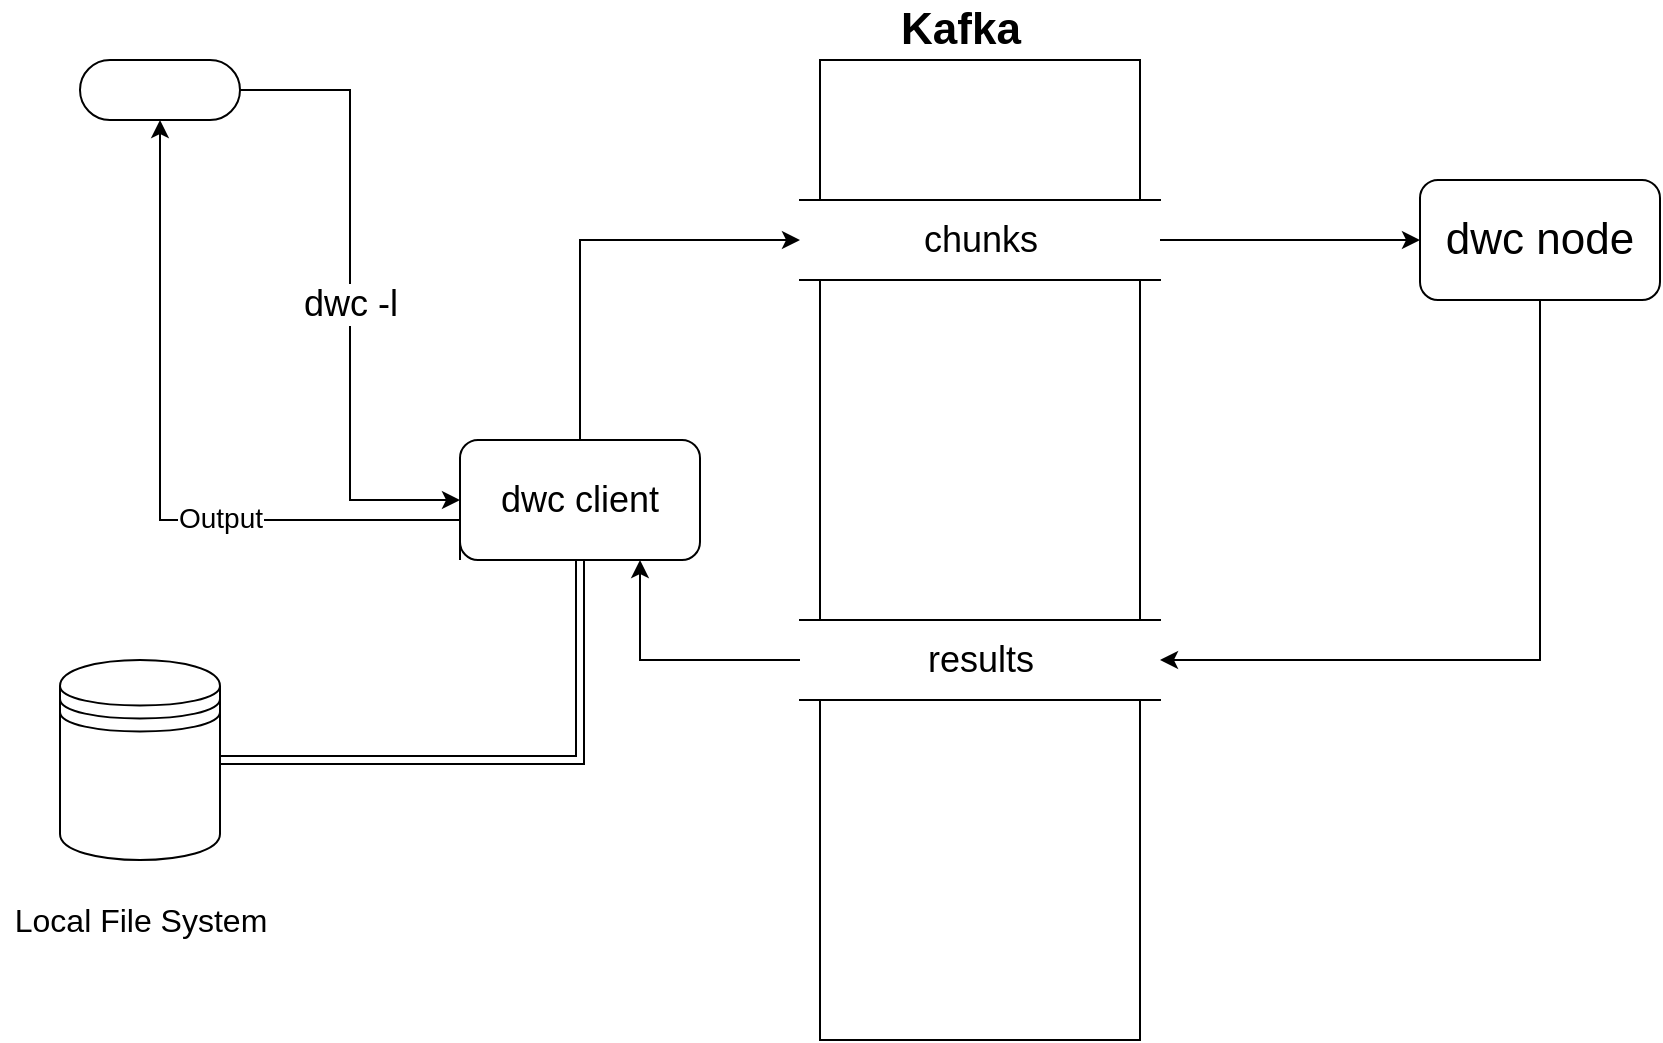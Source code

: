 <mxfile>
    <diagram id="teJagjX-qPR4x_GzqZc9" name="Page-1">
        <mxGraphModel dx="2010" dy="1126" grid="1" gridSize="10" guides="1" tooltips="1" connect="1" arrows="1" fold="1" page="1" pageScale="1" pageWidth="827" pageHeight="1169" math="0" shadow="0">
            <root>
                <mxCell id="0"/>
                <mxCell id="1" parent="0"/>
                <mxCell id="17" style="edgeStyle=orthogonalEdgeStyle;rounded=0;orthogonalLoop=1;jettySize=auto;html=1;entryX=0;entryY=0.5;entryDx=0;entryDy=0;fontSize=18;" edge="1" parent="1" source="2" target="16">
                    <mxGeometry relative="1" as="geometry">
                        <Array as="points">
                            <mxPoint x="300" y="170"/>
                        </Array>
                    </mxGeometry>
                </mxCell>
                <mxCell id="18" style="edgeStyle=orthogonalEdgeStyle;rounded=0;orthogonalLoop=1;jettySize=auto;html=1;entryX=1;entryY=0.5;entryDx=0;entryDy=0;fontSize=18;shape=link;" edge="1" parent="1" source="2" target="3">
                    <mxGeometry relative="1" as="geometry">
                        <Array as="points">
                            <mxPoint x="300" y="430"/>
                        </Array>
                    </mxGeometry>
                </mxCell>
                <mxCell id="24" style="edgeStyle=orthogonalEdgeStyle;rounded=0;orthogonalLoop=1;jettySize=auto;html=1;exitX=0;exitY=1;exitDx=0;exitDy=0;entryX=0.5;entryY=0.5;entryDx=0;entryDy=15;entryPerimeter=0;fontSize=22;" edge="1" parent="1" source="2" target="9">
                    <mxGeometry relative="1" as="geometry">
                        <Array as="points">
                            <mxPoint x="240" y="310"/>
                            <mxPoint x="90" y="310"/>
                        </Array>
                    </mxGeometry>
                </mxCell>
                <mxCell id="25" value="Output" style="edgeLabel;html=1;align=center;verticalAlign=middle;resizable=0;points=[];fontSize=14;" vertex="1" connectable="0" parent="24">
                    <mxGeometry x="-0.243" y="-1" relative="1" as="geometry">
                        <mxPoint as="offset"/>
                    </mxGeometry>
                </mxCell>
                <mxCell id="2" value="dwc client" style="rounded=1;whiteSpace=wrap;html=1;fontSize=18;" vertex="1" parent="1">
                    <mxGeometry x="240" y="270" width="120" height="60" as="geometry"/>
                </mxCell>
                <mxCell id="3" value="" style="shape=datastore;whiteSpace=wrap;html=1;fontSize=18;" vertex="1" parent="1">
                    <mxGeometry x="40" y="380" width="80" height="100" as="geometry"/>
                </mxCell>
                <mxCell id="4" value="Local File System" style="text;html=1;align=center;verticalAlign=middle;resizable=0;points=[];autosize=1;strokeColor=none;fontSize=16;" vertex="1" parent="1">
                    <mxGeometry x="10" y="500" width="140" height="20" as="geometry"/>
                </mxCell>
                <mxCell id="10" style="edgeStyle=orthogonalEdgeStyle;rounded=0;orthogonalLoop=1;jettySize=auto;html=1;entryX=0;entryY=0.5;entryDx=0;entryDy=0;fontSize=18;" edge="1" parent="1" source="9" target="2">
                    <mxGeometry relative="1" as="geometry"/>
                </mxCell>
                <mxCell id="11" value="dwc -l" style="edgeLabel;html=1;align=center;verticalAlign=middle;resizable=0;points=[];fontSize=18;" vertex="1" connectable="0" parent="10">
                    <mxGeometry x="0.362" y="4" relative="1" as="geometry">
                        <mxPoint x="-4" y="-53" as="offset"/>
                    </mxGeometry>
                </mxCell>
                <mxCell id="9" value="" style="html=1;dashed=0;whitespace=wrap;shape=mxgraph.dfd.start;fontSize=18;" vertex="1" parent="1">
                    <mxGeometry x="50" y="80" width="80" height="30" as="geometry"/>
                </mxCell>
                <mxCell id="14" value="" style="rounded=0;whiteSpace=wrap;html=1;fontSize=18;" vertex="1" parent="1">
                    <mxGeometry x="420" y="80" width="160" height="490" as="geometry"/>
                </mxCell>
                <mxCell id="15" value="Kafka" style="text;html=1;align=center;verticalAlign=middle;resizable=0;points=[];autosize=1;strokeColor=none;fontSize=22;fontStyle=1" vertex="1" parent="1">
                    <mxGeometry x="450" y="50" width="80" height="30" as="geometry"/>
                </mxCell>
                <mxCell id="20" style="edgeStyle=orthogonalEdgeStyle;rounded=0;orthogonalLoop=1;jettySize=auto;html=1;entryX=0;entryY=0.5;entryDx=0;entryDy=0;fontSize=22;" edge="1" parent="1" source="16" target="19">
                    <mxGeometry relative="1" as="geometry"/>
                </mxCell>
                <mxCell id="16" value="chunks" style="html=1;dashed=0;whitespace=wrap;shape=partialRectangle;right=0;left=0;fontSize=18;" vertex="1" parent="1">
                    <mxGeometry x="410" y="150" width="180" height="40" as="geometry"/>
                </mxCell>
                <mxCell id="22" style="edgeStyle=orthogonalEdgeStyle;rounded=0;orthogonalLoop=1;jettySize=auto;html=1;entryX=1;entryY=0.5;entryDx=0;entryDy=0;fontSize=22;" edge="1" parent="1" source="19" target="21">
                    <mxGeometry relative="1" as="geometry">
                        <Array as="points">
                            <mxPoint x="780" y="380"/>
                        </Array>
                    </mxGeometry>
                </mxCell>
                <mxCell id="19" value="dwc node" style="rounded=1;whiteSpace=wrap;html=1;fontSize=22;" vertex="1" parent="1">
                    <mxGeometry x="720" y="140" width="120" height="60" as="geometry"/>
                </mxCell>
                <mxCell id="23" style="edgeStyle=orthogonalEdgeStyle;rounded=0;orthogonalLoop=1;jettySize=auto;html=1;entryX=0.75;entryY=1;entryDx=0;entryDy=0;fontSize=22;" edge="1" parent="1" source="21" target="2">
                    <mxGeometry relative="1" as="geometry"/>
                </mxCell>
                <mxCell id="21" value="results" style="html=1;dashed=0;whitespace=wrap;shape=partialRectangle;right=0;left=0;fontSize=18;" vertex="1" parent="1">
                    <mxGeometry x="410" y="360" width="180" height="40" as="geometry"/>
                </mxCell>
            </root>
        </mxGraphModel>
    </diagram>
</mxfile>